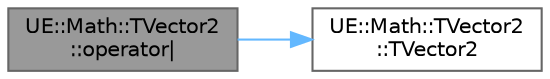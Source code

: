 digraph "UE::Math::TVector2::operator|"
{
 // INTERACTIVE_SVG=YES
 // LATEX_PDF_SIZE
  bgcolor="transparent";
  edge [fontname=Helvetica,fontsize=10,labelfontname=Helvetica,labelfontsize=10];
  node [fontname=Helvetica,fontsize=10,shape=box,height=0.2,width=0.4];
  rankdir="LR";
  Node1 [id="Node000001",label="UE::Math::TVector2\l::operator\|",height=0.2,width=0.4,color="gray40", fillcolor="grey60", style="filled", fontcolor="black",tooltip="Calculates dot product of this vector and another."];
  Node1 -> Node2 [id="edge1_Node000001_Node000002",color="steelblue1",style="solid",tooltip=" "];
  Node2 [id="Node000002",label="UE::Math::TVector2\l::TVector2",height=0.2,width=0.4,color="grey40", fillcolor="white", style="filled",URL="$d2/d80/structUE_1_1Math_1_1TVector2.html#ab23df193e534bdadf888f197bd6ce3ee",tooltip="Default constructor (no initialization)."];
}
